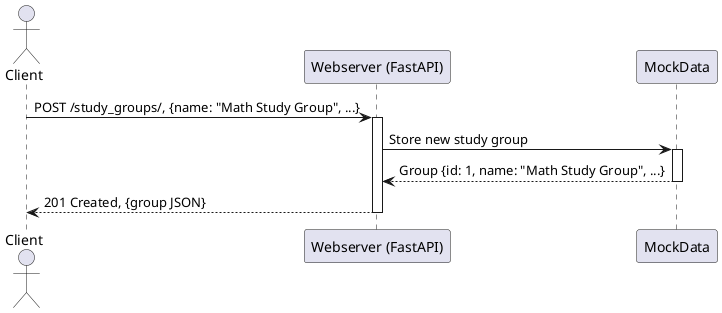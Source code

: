 @startuml
actor Client
participant "Webserver (FastAPI)" as API
participant "MockData" as Mock

Client -> API: POST /study_groups/, {name: "Math Study Group", ...}
activate API
API -> Mock: Store new study group
activate Mock
Mock --> API: Group {id: 1, name: "Math Study Group", ...}
deactivate Mock
API --> Client: 201 Created, {group JSON}
deactivate API
@enduml